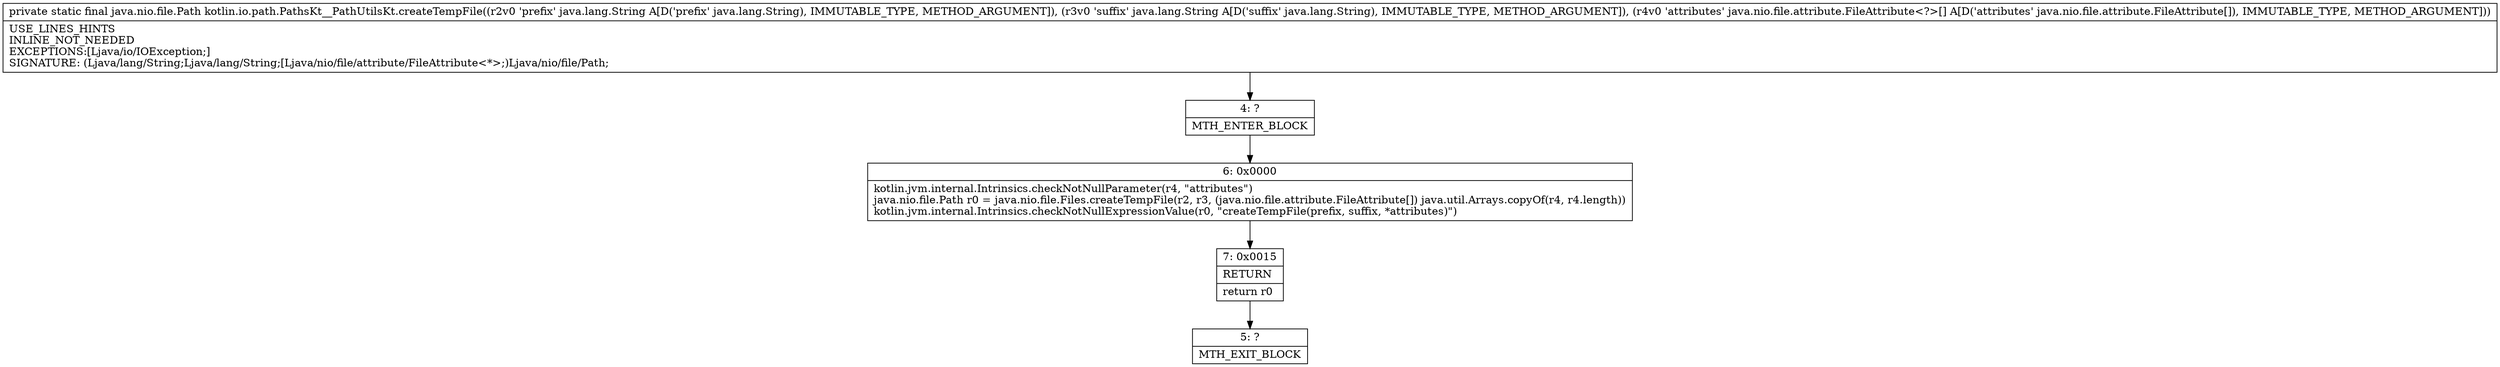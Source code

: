 digraph "CFG forkotlin.io.path.PathsKt__PathUtilsKt.createTempFile(Ljava\/lang\/String;Ljava\/lang\/String;[Ljava\/nio\/file\/attribute\/FileAttribute;)Ljava\/nio\/file\/Path;" {
Node_4 [shape=record,label="{4\:\ ?|MTH_ENTER_BLOCK\l}"];
Node_6 [shape=record,label="{6\:\ 0x0000|kotlin.jvm.internal.Intrinsics.checkNotNullParameter(r4, \"attributes\")\ljava.nio.file.Path r0 = java.nio.file.Files.createTempFile(r2, r3, (java.nio.file.attribute.FileAttribute[]) java.util.Arrays.copyOf(r4, r4.length))\lkotlin.jvm.internal.Intrinsics.checkNotNullExpressionValue(r0, \"createTempFile(prefix, suffix, *attributes)\")\l}"];
Node_7 [shape=record,label="{7\:\ 0x0015|RETURN\l|return r0\l}"];
Node_5 [shape=record,label="{5\:\ ?|MTH_EXIT_BLOCK\l}"];
MethodNode[shape=record,label="{private static final java.nio.file.Path kotlin.io.path.PathsKt__PathUtilsKt.createTempFile((r2v0 'prefix' java.lang.String A[D('prefix' java.lang.String), IMMUTABLE_TYPE, METHOD_ARGUMENT]), (r3v0 'suffix' java.lang.String A[D('suffix' java.lang.String), IMMUTABLE_TYPE, METHOD_ARGUMENT]), (r4v0 'attributes' java.nio.file.attribute.FileAttribute\<?\>[] A[D('attributes' java.nio.file.attribute.FileAttribute[]), IMMUTABLE_TYPE, METHOD_ARGUMENT]))  | USE_LINES_HINTS\lINLINE_NOT_NEEDED\lEXCEPTIONS:[Ljava\/io\/IOException;]\lSIGNATURE: (Ljava\/lang\/String;Ljava\/lang\/String;[Ljava\/nio\/file\/attribute\/FileAttribute\<*\>;)Ljava\/nio\/file\/Path;\l}"];
MethodNode -> Node_4;Node_4 -> Node_6;
Node_6 -> Node_7;
Node_7 -> Node_5;
}

